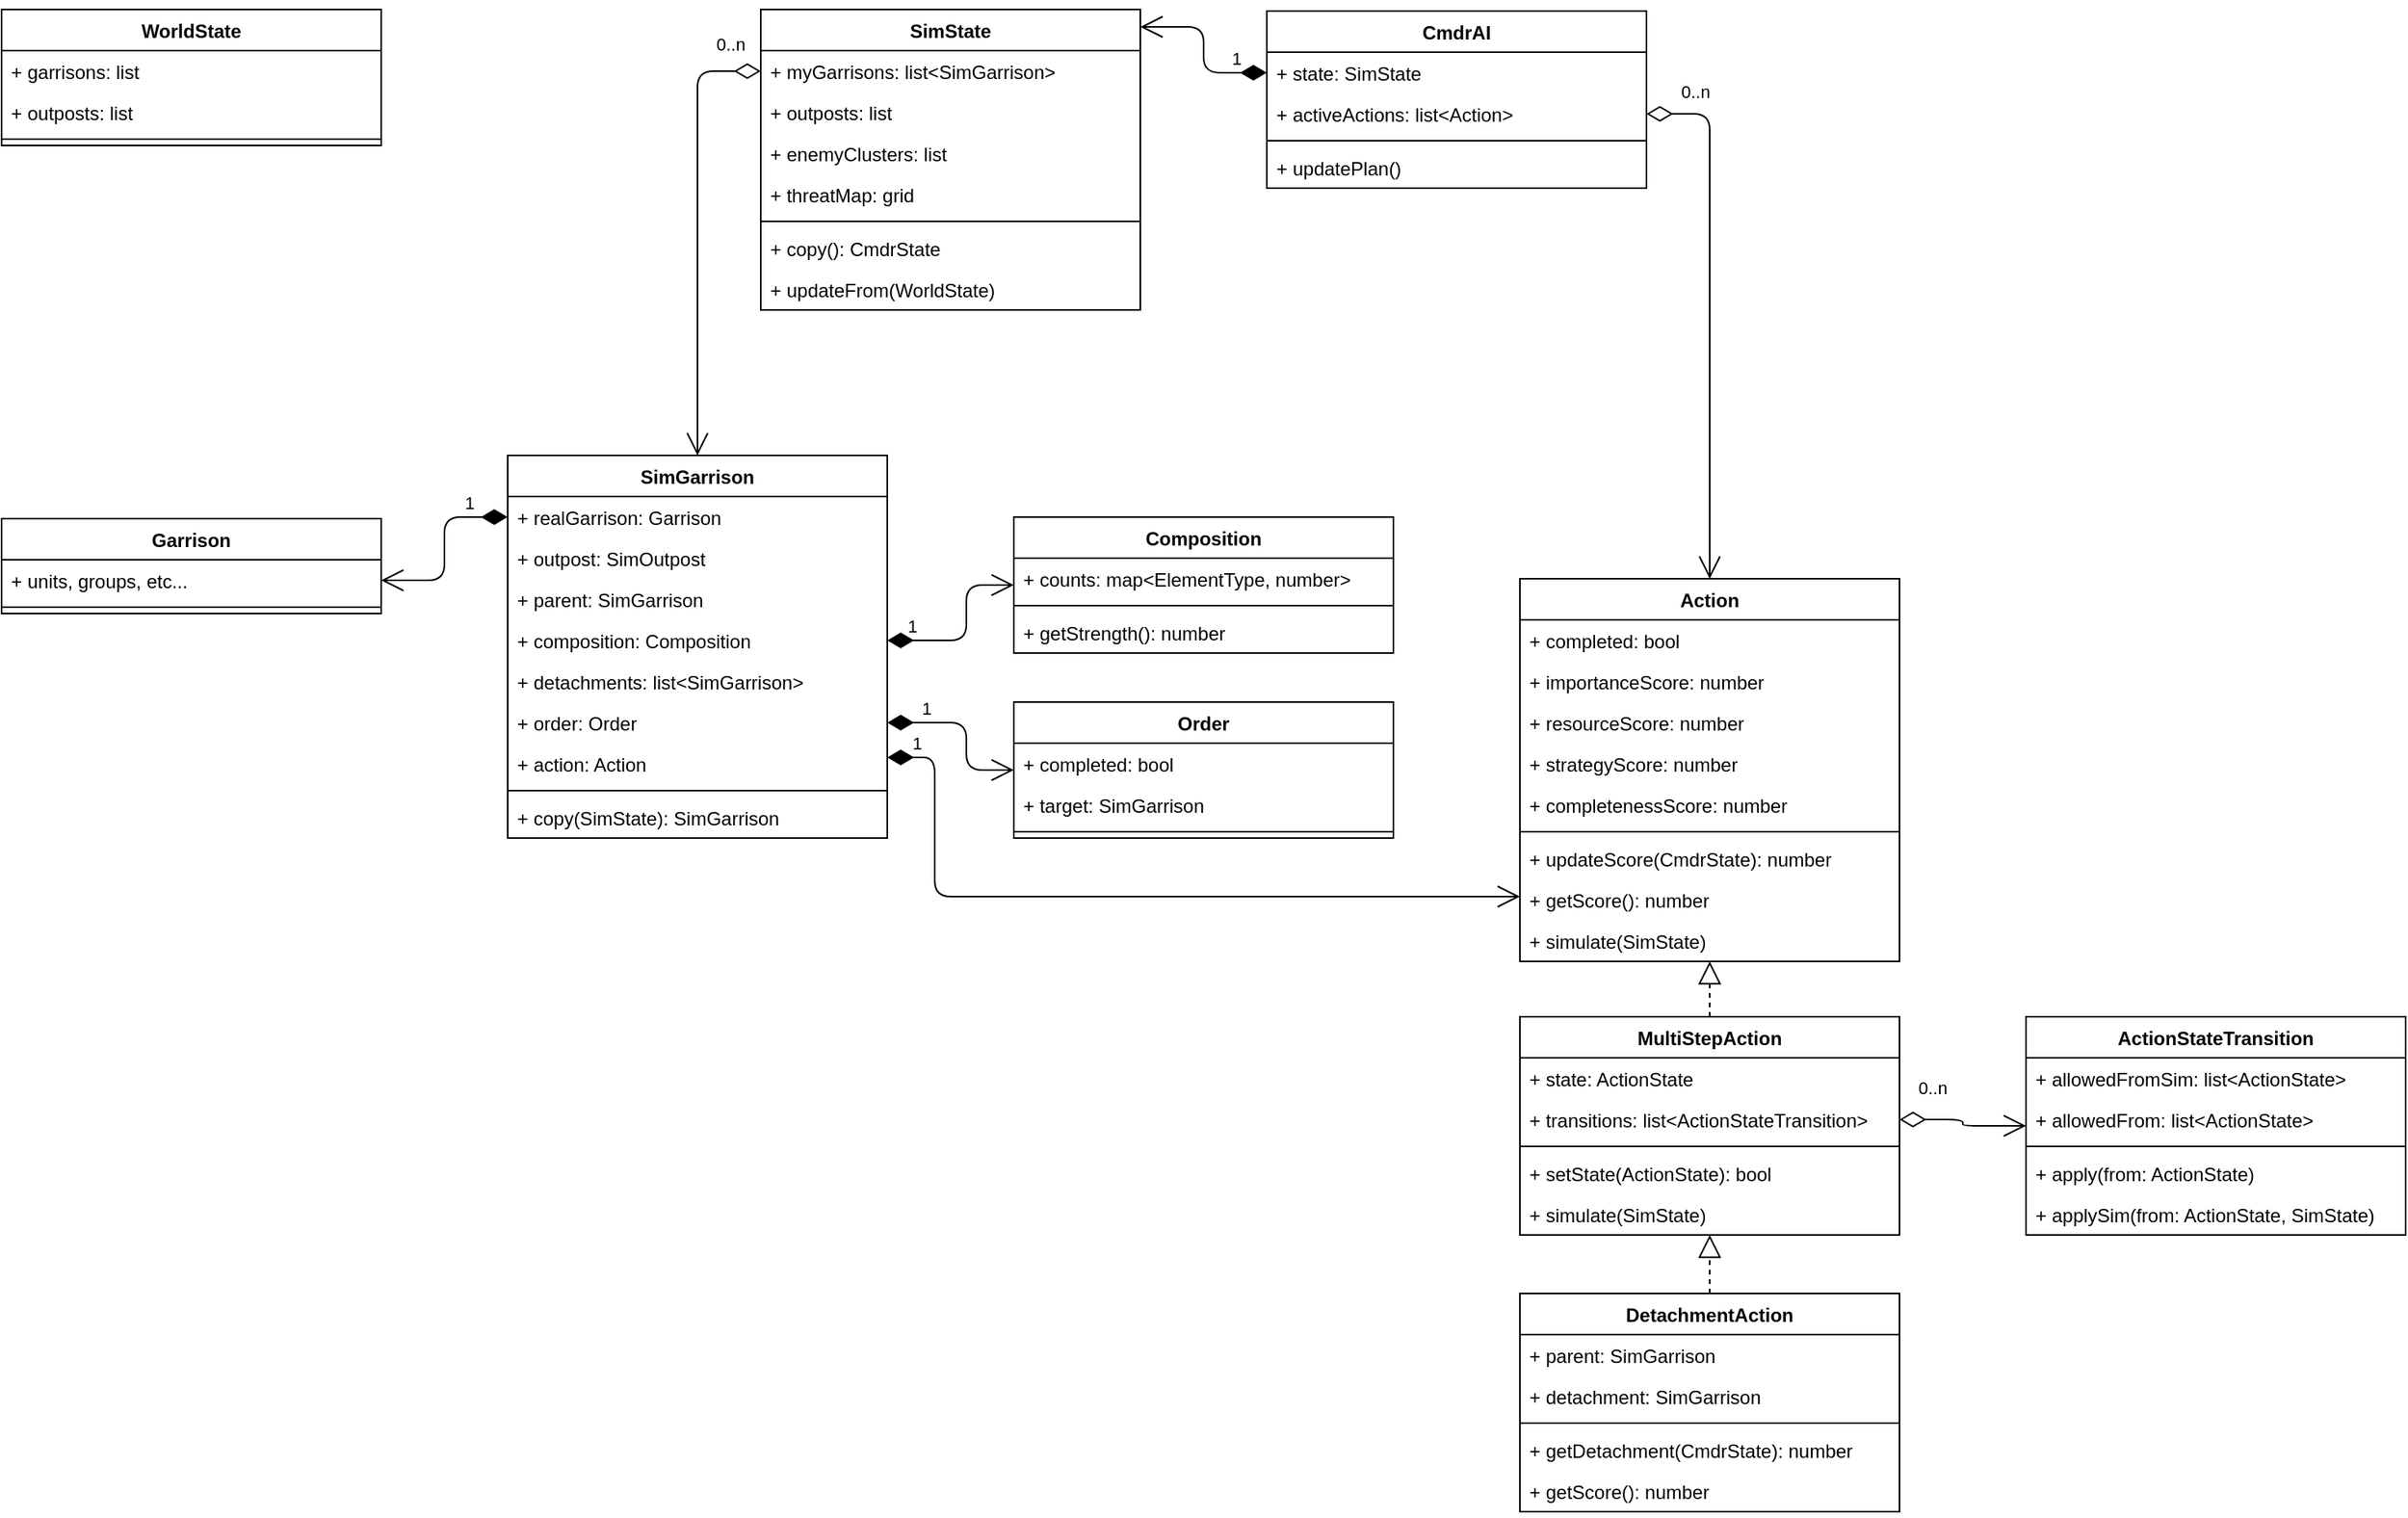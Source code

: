 <mxfile version="10.5.5" type="github"><diagram id="MSaDCiOvFyN1GxoO7djC" name="Page-1"><mxGraphModel dx="1702" dy="685" grid="1" gridSize="10" guides="1" tooltips="1" connect="1" arrows="1" fold="1" page="1" pageScale="1" pageWidth="3300" pageHeight="4681" math="0" shadow="0"><root><mxCell id="0"/><mxCell id="1" parent="0"/><mxCell id="o298cGxSCdcgA-amhDFS-3" value="WorldState" style="swimlane;fontStyle=1;align=center;verticalAlign=top;childLayout=stackLayout;horizontal=1;startSize=26;horizontalStack=0;resizeParent=1;resizeParentMax=0;resizeLast=0;collapsible=1;marginBottom=0;" parent="1" vertex="1"><mxGeometry x="40" y="79" width="240" height="86" as="geometry"/></mxCell><mxCell id="o298cGxSCdcgA-amhDFS-4" value="+ garrisons: list&#10;" style="text;strokeColor=none;fillColor=none;align=left;verticalAlign=top;spacingLeft=4;spacingRight=4;overflow=hidden;rotatable=0;points=[[0,0.5],[1,0.5]];portConstraint=eastwest;" parent="o298cGxSCdcgA-amhDFS-3" vertex="1"><mxGeometry y="26" width="240" height="26" as="geometry"/></mxCell><mxCell id="o298cGxSCdcgA-amhDFS-7" value="+ outposts: list" style="text;strokeColor=none;fillColor=none;align=left;verticalAlign=top;spacingLeft=4;spacingRight=4;overflow=hidden;rotatable=0;points=[[0,0.5],[1,0.5]];portConstraint=eastwest;" parent="o298cGxSCdcgA-amhDFS-3" vertex="1"><mxGeometry y="52" width="240" height="26" as="geometry"/></mxCell><mxCell id="o298cGxSCdcgA-amhDFS-5" value="" style="line;strokeWidth=1;fillColor=none;align=left;verticalAlign=middle;spacingTop=-1;spacingLeft=3;spacingRight=3;rotatable=0;labelPosition=right;points=[];portConstraint=eastwest;" parent="o298cGxSCdcgA-amhDFS-3" vertex="1"><mxGeometry y="78" width="240" height="8" as="geometry"/></mxCell><mxCell id="o298cGxSCdcgA-amhDFS-8" value="SimState" style="swimlane;fontStyle=1;align=center;verticalAlign=top;childLayout=stackLayout;horizontal=1;startSize=26;horizontalStack=0;resizeParent=1;resizeParentMax=0;resizeLast=0;collapsible=1;marginBottom=0;" parent="1" vertex="1"><mxGeometry x="520" y="79" width="240" height="190" as="geometry"/></mxCell><mxCell id="o298cGxSCdcgA-amhDFS-9" value="+ myGarrisons: list&lt;SimGarrison&gt;&#10;" style="text;strokeColor=none;fillColor=none;align=left;verticalAlign=top;spacingLeft=4;spacingRight=4;overflow=hidden;rotatable=0;points=[[0,0.5],[1,0.5]];portConstraint=eastwest;" parent="o298cGxSCdcgA-amhDFS-8" vertex="1"><mxGeometry y="26" width="240" height="26" as="geometry"/></mxCell><mxCell id="o298cGxSCdcgA-amhDFS-10" value="+ outposts: list" style="text;strokeColor=none;fillColor=none;align=left;verticalAlign=top;spacingLeft=4;spacingRight=4;overflow=hidden;rotatable=0;points=[[0,0.5],[1,0.5]];portConstraint=eastwest;" parent="o298cGxSCdcgA-amhDFS-8" vertex="1"><mxGeometry y="52" width="240" height="26" as="geometry"/></mxCell><mxCell id="o298cGxSCdcgA-amhDFS-13" value="+ enemyClusters: list" style="text;strokeColor=none;fillColor=none;align=left;verticalAlign=top;spacingLeft=4;spacingRight=4;overflow=hidden;rotatable=0;points=[[0,0.5],[1,0.5]];portConstraint=eastwest;" parent="o298cGxSCdcgA-amhDFS-8" vertex="1"><mxGeometry y="78" width="240" height="26" as="geometry"/></mxCell><mxCell id="o298cGxSCdcgA-amhDFS-14" value="+ threatMap: grid" style="text;strokeColor=none;fillColor=none;align=left;verticalAlign=top;spacingLeft=4;spacingRight=4;overflow=hidden;rotatable=0;points=[[0,0.5],[1,0.5]];portConstraint=eastwest;" parent="o298cGxSCdcgA-amhDFS-8" vertex="1"><mxGeometry y="104" width="240" height="26" as="geometry"/></mxCell><mxCell id="o298cGxSCdcgA-amhDFS-11" value="" style="line;strokeWidth=1;fillColor=none;align=left;verticalAlign=middle;spacingTop=-1;spacingLeft=3;spacingRight=3;rotatable=0;labelPosition=right;points=[];portConstraint=eastwest;" parent="o298cGxSCdcgA-amhDFS-8" vertex="1"><mxGeometry y="130" width="240" height="8" as="geometry"/></mxCell><mxCell id="o298cGxSCdcgA-amhDFS-12" value="+ copy(): CmdrState" style="text;strokeColor=none;fillColor=none;align=left;verticalAlign=top;spacingLeft=4;spacingRight=4;overflow=hidden;rotatable=0;points=[[0,0.5],[1,0.5]];portConstraint=eastwest;" parent="o298cGxSCdcgA-amhDFS-8" vertex="1"><mxGeometry y="138" width="240" height="26" as="geometry"/></mxCell><mxCell id="o298cGxSCdcgA-amhDFS-27" value="+ updateFrom(WorldState)" style="text;strokeColor=none;fillColor=none;align=left;verticalAlign=top;spacingLeft=4;spacingRight=4;overflow=hidden;rotatable=0;points=[[0,0.5],[1,0.5]];portConstraint=eastwest;" parent="o298cGxSCdcgA-amhDFS-8" vertex="1"><mxGeometry y="164" width="240" height="26" as="geometry"/></mxCell><mxCell id="o298cGxSCdcgA-amhDFS-18" value="CmdrAI" style="swimlane;fontStyle=1;align=center;verticalAlign=top;childLayout=stackLayout;horizontal=1;startSize=26;horizontalStack=0;resizeParent=1;resizeParentMax=0;resizeLast=0;collapsible=1;marginBottom=0;" parent="1" vertex="1"><mxGeometry x="840" y="80" width="240" height="112" as="geometry"/></mxCell><mxCell id="o298cGxSCdcgA-amhDFS-22" value="+ state: SimState" style="text;strokeColor=none;fillColor=none;align=left;verticalAlign=top;spacingLeft=4;spacingRight=4;overflow=hidden;rotatable=0;points=[[0,0.5],[1,0.5]];portConstraint=eastwest;" parent="o298cGxSCdcgA-amhDFS-18" vertex="1"><mxGeometry y="26" width="240" height="26" as="geometry"/></mxCell><mxCell id="o298cGxSCdcgA-amhDFS-23" value="+ activeActions: list&lt;Action&gt;" style="text;strokeColor=none;fillColor=none;align=left;verticalAlign=top;spacingLeft=4;spacingRight=4;overflow=hidden;rotatable=0;points=[[0,0.5],[1,0.5]];portConstraint=eastwest;" parent="o298cGxSCdcgA-amhDFS-18" vertex="1"><mxGeometry y="52" width="240" height="26" as="geometry"/></mxCell><mxCell id="o298cGxSCdcgA-amhDFS-24" value="" style="line;strokeWidth=1;fillColor=none;align=left;verticalAlign=middle;spacingTop=-1;spacingLeft=3;spacingRight=3;rotatable=0;labelPosition=right;points=[];portConstraint=eastwest;" parent="o298cGxSCdcgA-amhDFS-18" vertex="1"><mxGeometry y="78" width="240" height="8" as="geometry"/></mxCell><mxCell id="o298cGxSCdcgA-amhDFS-25" value="+ updatePlan()" style="text;strokeColor=none;fillColor=none;align=left;verticalAlign=top;spacingLeft=4;spacingRight=4;overflow=hidden;rotatable=0;points=[[0,0.5],[1,0.5]];portConstraint=eastwest;" parent="o298cGxSCdcgA-amhDFS-18" vertex="1"><mxGeometry y="86" width="240" height="26" as="geometry"/></mxCell><mxCell id="o298cGxSCdcgA-amhDFS-26" value="1" style="endArrow=open;html=1;endSize=12;startArrow=diamondThin;startSize=14;startFill=1;edgeStyle=orthogonalEdgeStyle;align=left;verticalAlign=bottom;" parent="1" source="o298cGxSCdcgA-amhDFS-22" target="o298cGxSCdcgA-amhDFS-8" edge="1"><mxGeometry x="-0.556" relative="1" as="geometry"><mxPoint x="510" y="326" as="sourcePoint"/><mxPoint x="640" y="276" as="targetPoint"/><mxPoint as="offset"/><Array as="points"><mxPoint x="800" y="119"/><mxPoint x="800" y="90"/></Array></mxGeometry></mxCell><mxCell id="o298cGxSCdcgA-amhDFS-28" value="Action" style="swimlane;fontStyle=1;align=center;verticalAlign=top;childLayout=stackLayout;horizontal=1;startSize=26;horizontalStack=0;resizeParent=1;resizeParentMax=0;resizeLast=0;collapsible=1;marginBottom=0;" parent="1" vertex="1"><mxGeometry x="1000" y="439" width="240" height="242" as="geometry"/></mxCell><mxCell id="o298cGxSCdcgA-amhDFS-29" value="+ completed: bool" style="text;strokeColor=none;fillColor=none;align=left;verticalAlign=top;spacingLeft=4;spacingRight=4;overflow=hidden;rotatable=0;points=[[0,0.5],[1,0.5]];portConstraint=eastwest;" parent="o298cGxSCdcgA-amhDFS-28" vertex="1"><mxGeometry y="26" width="240" height="26" as="geometry"/></mxCell><mxCell id="o298cGxSCdcgA-amhDFS-35" value="+ importanceScore: number" style="text;strokeColor=none;fillColor=none;align=left;verticalAlign=top;spacingLeft=4;spacingRight=4;overflow=hidden;rotatable=0;points=[[0,0.5],[1,0.5]];portConstraint=eastwest;" parent="o298cGxSCdcgA-amhDFS-28" vertex="1"><mxGeometry y="52" width="240" height="26" as="geometry"/></mxCell><mxCell id="o298cGxSCdcgA-amhDFS-36" value="+ resourceScore: number" style="text;strokeColor=none;fillColor=none;align=left;verticalAlign=top;spacingLeft=4;spacingRight=4;overflow=hidden;rotatable=0;points=[[0,0.5],[1,0.5]];portConstraint=eastwest;" parent="o298cGxSCdcgA-amhDFS-28" vertex="1"><mxGeometry y="78" width="240" height="26" as="geometry"/></mxCell><mxCell id="o298cGxSCdcgA-amhDFS-38" value="+ strategyScore: number" style="text;strokeColor=none;fillColor=none;align=left;verticalAlign=top;spacingLeft=4;spacingRight=4;overflow=hidden;rotatable=0;points=[[0,0.5],[1,0.5]];portConstraint=eastwest;" parent="o298cGxSCdcgA-amhDFS-28" vertex="1"><mxGeometry y="104" width="240" height="26" as="geometry"/></mxCell><mxCell id="o298cGxSCdcgA-amhDFS-37" value="+ completenessScore: number" style="text;strokeColor=none;fillColor=none;align=left;verticalAlign=top;spacingLeft=4;spacingRight=4;overflow=hidden;rotatable=0;points=[[0,0.5],[1,0.5]];portConstraint=eastwest;" parent="o298cGxSCdcgA-amhDFS-28" vertex="1"><mxGeometry y="130" width="240" height="26" as="geometry"/></mxCell><mxCell id="o298cGxSCdcgA-amhDFS-31" value="" style="line;strokeWidth=1;fillColor=none;align=left;verticalAlign=middle;spacingTop=-1;spacingLeft=3;spacingRight=3;rotatable=0;labelPosition=right;points=[];portConstraint=eastwest;" parent="o298cGxSCdcgA-amhDFS-28" vertex="1"><mxGeometry y="156" width="240" height="8" as="geometry"/></mxCell><mxCell id="o298cGxSCdcgA-amhDFS-33" value="+ updateScore(CmdrState): number&#10;" style="text;strokeColor=none;fillColor=none;align=left;verticalAlign=top;spacingLeft=4;spacingRight=4;overflow=hidden;rotatable=0;points=[[0,0.5],[1,0.5]];portConstraint=eastwest;" parent="o298cGxSCdcgA-amhDFS-28" vertex="1"><mxGeometry y="164" width="240" height="26" as="geometry"/></mxCell><mxCell id="o298cGxSCdcgA-amhDFS-34" value="+ getScore(): number" style="text;strokeColor=none;fillColor=none;align=left;verticalAlign=top;spacingLeft=4;spacingRight=4;overflow=hidden;rotatable=0;points=[[0,0.5],[1,0.5]];portConstraint=eastwest;" parent="o298cGxSCdcgA-amhDFS-28" vertex="1"><mxGeometry y="190" width="240" height="26" as="geometry"/></mxCell><mxCell id="o298cGxSCdcgA-amhDFS-109" value="+ simulate(SimState)" style="text;strokeColor=none;fillColor=none;align=left;verticalAlign=top;spacingLeft=4;spacingRight=4;overflow=hidden;rotatable=0;points=[[0,0.5],[1,0.5]];portConstraint=eastwest;" parent="o298cGxSCdcgA-amhDFS-28" vertex="1"><mxGeometry y="216" width="240" height="26" as="geometry"/></mxCell><mxCell id="o298cGxSCdcgA-amhDFS-39" value="0..n" style="endArrow=open;html=1;endSize=12;startArrow=diamondThin;startSize=14;startFill=0;edgeStyle=orthogonalEdgeStyle;align=left;verticalAlign=bottom;" parent="1" source="o298cGxSCdcgA-amhDFS-23" target="o298cGxSCdcgA-amhDFS-28" edge="1"><mxGeometry x="-0.88" y="5" relative="1" as="geometry"><mxPoint x="430" y="560" as="sourcePoint"/><mxPoint x="590" y="560" as="targetPoint"/><mxPoint as="offset"/><Array as="points"><mxPoint x="1120" y="145"/></Array></mxGeometry></mxCell><mxCell id="o298cGxSCdcgA-amhDFS-50" value="Garrison" style="swimlane;fontStyle=1;align=center;verticalAlign=top;childLayout=stackLayout;horizontal=1;startSize=26;horizontalStack=0;resizeParent=1;resizeParentMax=0;resizeLast=0;collapsible=1;marginBottom=0;" parent="1" vertex="1"><mxGeometry x="40" y="401" width="240" height="60" as="geometry"/></mxCell><mxCell id="o298cGxSCdcgA-amhDFS-51" value="+ units, groups, etc..." style="text;strokeColor=none;fillColor=none;align=left;verticalAlign=top;spacingLeft=4;spacingRight=4;overflow=hidden;rotatable=0;points=[[0,0.5],[1,0.5]];portConstraint=eastwest;" parent="o298cGxSCdcgA-amhDFS-50" vertex="1"><mxGeometry y="26" width="240" height="26" as="geometry"/></mxCell><mxCell id="o298cGxSCdcgA-amhDFS-56" value="" style="line;strokeWidth=1;fillColor=none;align=left;verticalAlign=middle;spacingTop=-1;spacingLeft=3;spacingRight=3;rotatable=0;labelPosition=right;points=[];portConstraint=eastwest;" parent="o298cGxSCdcgA-amhDFS-50" vertex="1"><mxGeometry y="52" width="240" height="8" as="geometry"/></mxCell><mxCell id="o298cGxSCdcgA-amhDFS-59" value="SimGarrison" style="swimlane;fontStyle=1;align=center;verticalAlign=top;childLayout=stackLayout;horizontal=1;startSize=26;horizontalStack=0;resizeParent=1;resizeParentMax=0;resizeLast=0;collapsible=1;marginBottom=0;" parent="1" vertex="1"><mxGeometry x="360" y="361" width="240" height="242" as="geometry"/></mxCell><mxCell id="o298cGxSCdcgA-amhDFS-65" value="+ realGarrison: Garrison" style="text;strokeColor=none;fillColor=none;align=left;verticalAlign=top;spacingLeft=4;spacingRight=4;overflow=hidden;rotatable=0;points=[[0,0.5],[1,0.5]];portConstraint=eastwest;" parent="o298cGxSCdcgA-amhDFS-59" vertex="1"><mxGeometry y="26" width="240" height="26" as="geometry"/></mxCell><mxCell id="o298cGxSCdcgA-amhDFS-60" value="+ outpost: SimOutpost" style="text;strokeColor=none;fillColor=none;align=left;verticalAlign=top;spacingLeft=4;spacingRight=4;overflow=hidden;rotatable=0;points=[[0,0.5],[1,0.5]];portConstraint=eastwest;" parent="o298cGxSCdcgA-amhDFS-59" vertex="1"><mxGeometry y="52" width="240" height="26" as="geometry"/></mxCell><mxCell id="o298cGxSCdcgA-amhDFS-81" value="+ parent: SimGarrison" style="text;strokeColor=none;fillColor=none;align=left;verticalAlign=top;spacingLeft=4;spacingRight=4;overflow=hidden;rotatable=0;points=[[0,0.5],[1,0.5]];portConstraint=eastwest;" parent="o298cGxSCdcgA-amhDFS-59" vertex="1"><mxGeometry y="78" width="240" height="26" as="geometry"/></mxCell><mxCell id="ZBs2OwBnz0pk0xc4XxgX-16" value="+ composition: Composition" style="text;strokeColor=none;fillColor=none;align=left;verticalAlign=top;spacingLeft=4;spacingRight=4;overflow=hidden;rotatable=0;points=[[0,0.5],[1,0.5]];portConstraint=eastwest;" vertex="1" parent="o298cGxSCdcgA-amhDFS-59"><mxGeometry y="104" width="240" height="26" as="geometry"/></mxCell><mxCell id="o298cGxSCdcgA-amhDFS-61" value="+ detachments: list&lt;SimGarrison&gt;" style="text;strokeColor=none;fillColor=none;align=left;verticalAlign=top;spacingLeft=4;spacingRight=4;overflow=hidden;rotatable=0;points=[[0,0.5],[1,0.5]];portConstraint=eastwest;" parent="o298cGxSCdcgA-amhDFS-59" vertex="1"><mxGeometry y="130" width="240" height="26" as="geometry"/></mxCell><mxCell id="o298cGxSCdcgA-amhDFS-76" value="+ order: Order" style="text;strokeColor=none;fillColor=none;align=left;verticalAlign=top;spacingLeft=4;spacingRight=4;overflow=hidden;rotatable=0;points=[[0,0.5],[1,0.5]];portConstraint=eastwest;" parent="o298cGxSCdcgA-amhDFS-59" vertex="1"><mxGeometry y="156" width="240" height="26" as="geometry"/></mxCell><mxCell id="o298cGxSCdcgA-amhDFS-62" value="+ action: Action" style="text;strokeColor=none;fillColor=none;align=left;verticalAlign=top;spacingLeft=4;spacingRight=4;overflow=hidden;rotatable=0;points=[[0,0.5],[1,0.5]];portConstraint=eastwest;" parent="o298cGxSCdcgA-amhDFS-59" vertex="1"><mxGeometry y="182" width="240" height="26" as="geometry"/></mxCell><mxCell id="o298cGxSCdcgA-amhDFS-63" value="" style="line;strokeWidth=1;fillColor=none;align=left;verticalAlign=middle;spacingTop=-1;spacingLeft=3;spacingRight=3;rotatable=0;labelPosition=right;points=[];portConstraint=eastwest;" parent="o298cGxSCdcgA-amhDFS-59" vertex="1"><mxGeometry y="208" width="240" height="8" as="geometry"/></mxCell><mxCell id="o298cGxSCdcgA-amhDFS-64" value="+ copy(SimState): SimGarrison&#10;" style="text;strokeColor=none;fillColor=none;align=left;verticalAlign=top;spacingLeft=4;spacingRight=4;overflow=hidden;rotatable=0;points=[[0,0.5],[1,0.5]];portConstraint=eastwest;" parent="o298cGxSCdcgA-amhDFS-59" vertex="1"><mxGeometry y="216" width="240" height="26" as="geometry"/></mxCell><mxCell id="o298cGxSCdcgA-amhDFS-66" value="1" style="endArrow=open;html=1;endSize=12;startArrow=diamondThin;startSize=14;startFill=1;edgeStyle=orthogonalEdgeStyle;align=left;verticalAlign=bottom;" parent="1" source="o298cGxSCdcgA-amhDFS-65" target="o298cGxSCdcgA-amhDFS-51" edge="1"><mxGeometry x="-0.516" relative="1" as="geometry"><mxPoint x="130" y="540" as="sourcePoint"/><mxPoint x="290" y="540" as="targetPoint"/><mxPoint as="offset"/></mxGeometry></mxCell><mxCell id="o298cGxSCdcgA-amhDFS-82" value="1" style="endArrow=open;html=1;endSize=12;startArrow=diamondThin;startSize=14;startFill=1;edgeStyle=orthogonalEdgeStyle;align=left;verticalAlign=bottom;" parent="1" source="o298cGxSCdcgA-amhDFS-76" target="o298cGxSCdcgA-amhDFS-41" edge="1"><mxGeometry x="-0.636" relative="1" as="geometry"><mxPoint x="610" y="510" as="sourcePoint"/><mxPoint x="1130" y="305" as="targetPoint"/><mxPoint as="offset"/><Array as="points"><mxPoint x="650" y="530"/><mxPoint x="650" y="560"/></Array></mxGeometry></mxCell><mxCell id="o298cGxSCdcgA-amhDFS-83" value="0..n" style="endArrow=open;html=1;endSize=12;startArrow=diamondThin;startSize=14;startFill=0;edgeStyle=orthogonalEdgeStyle;align=left;verticalAlign=bottom;" parent="1" source="o298cGxSCdcgA-amhDFS-9" target="o298cGxSCdcgA-amhDFS-59" edge="1"><mxGeometry x="-0.788" y="-8" relative="1" as="geometry"><mxPoint x="930" y="155" as="sourcePoint"/><mxPoint x="1010" y="197" as="targetPoint"/><mxPoint as="offset"/><Array as="points"><mxPoint x="480" y="118"/></Array></mxGeometry></mxCell><mxCell id="o298cGxSCdcgA-amhDFS-85" value="DetachmentAction" style="swimlane;fontStyle=1;align=center;verticalAlign=top;childLayout=stackLayout;horizontal=1;startSize=26;horizontalStack=0;resizeParent=1;resizeParentMax=0;resizeLast=0;collapsible=1;marginBottom=0;" parent="1" vertex="1"><mxGeometry x="1000" y="891" width="240" height="138" as="geometry"/></mxCell><mxCell id="o298cGxSCdcgA-amhDFS-90" value="+ parent: SimGarrison" style="text;strokeColor=none;fillColor=none;align=left;verticalAlign=top;spacingLeft=4;spacingRight=4;overflow=hidden;rotatable=0;points=[[0,0.5],[1,0.5]];portConstraint=eastwest;" parent="o298cGxSCdcgA-amhDFS-85" vertex="1"><mxGeometry y="26" width="240" height="26" as="geometry"/></mxCell><mxCell id="ZBs2OwBnz0pk0xc4XxgX-15" value="+ detachment: SimGarrison" style="text;strokeColor=none;fillColor=none;align=left;verticalAlign=top;spacingLeft=4;spacingRight=4;overflow=hidden;rotatable=0;points=[[0,0.5],[1,0.5]];portConstraint=eastwest;" vertex="1" parent="o298cGxSCdcgA-amhDFS-85"><mxGeometry y="52" width="240" height="26" as="geometry"/></mxCell><mxCell id="o298cGxSCdcgA-amhDFS-91" value="" style="line;strokeWidth=1;fillColor=none;align=left;verticalAlign=middle;spacingTop=-1;spacingLeft=3;spacingRight=3;rotatable=0;labelPosition=right;points=[];portConstraint=eastwest;" parent="o298cGxSCdcgA-amhDFS-85" vertex="1"><mxGeometry y="78" width="240" height="8" as="geometry"/></mxCell><mxCell id="o298cGxSCdcgA-amhDFS-92" value="+ getDetachment(CmdrState): number&#10;" style="text;strokeColor=none;fillColor=none;align=left;verticalAlign=top;spacingLeft=4;spacingRight=4;overflow=hidden;rotatable=0;points=[[0,0.5],[1,0.5]];portConstraint=eastwest;" parent="o298cGxSCdcgA-amhDFS-85" vertex="1"><mxGeometry y="86" width="240" height="26" as="geometry"/></mxCell><mxCell id="o298cGxSCdcgA-amhDFS-93" value="+ getScore(): number" style="text;strokeColor=none;fillColor=none;align=left;verticalAlign=top;spacingLeft=4;spacingRight=4;overflow=hidden;rotatable=0;points=[[0,0.5],[1,0.5]];portConstraint=eastwest;" parent="o298cGxSCdcgA-amhDFS-85" vertex="1"><mxGeometry y="112" width="240" height="26" as="geometry"/></mxCell><mxCell id="o298cGxSCdcgA-amhDFS-95" value="" style="endArrow=block;dashed=1;endFill=0;endSize=12;html=1;" parent="1" source="o298cGxSCdcgA-amhDFS-96" target="o298cGxSCdcgA-amhDFS-28" edge="1"><mxGeometry width="160" relative="1" as="geometry"><mxPoint x="820" y="936" as="sourcePoint"/><mxPoint x="980" y="936" as="targetPoint"/></mxGeometry></mxCell><mxCell id="o298cGxSCdcgA-amhDFS-96" value="MultiStepAction" style="swimlane;fontStyle=1;align=center;verticalAlign=top;childLayout=stackLayout;horizontal=1;startSize=26;horizontalStack=0;resizeParent=1;resizeParentMax=0;resizeLast=0;collapsible=1;marginBottom=0;" parent="1" vertex="1"><mxGeometry x="1000" y="716" width="240" height="138" as="geometry"/></mxCell><mxCell id="o298cGxSCdcgA-amhDFS-97" value="+ state: ActionState" style="text;strokeColor=none;fillColor=none;align=left;verticalAlign=top;spacingLeft=4;spacingRight=4;overflow=hidden;rotatable=0;points=[[0,0.5],[1,0.5]];portConstraint=eastwest;" parent="o298cGxSCdcgA-amhDFS-96" vertex="1"><mxGeometry y="26" width="240" height="26" as="geometry"/></mxCell><mxCell id="o298cGxSCdcgA-amhDFS-108" value="+ transitions: list&lt;ActionStateTransition&gt;" style="text;strokeColor=none;fillColor=none;align=left;verticalAlign=top;spacingLeft=4;spacingRight=4;overflow=hidden;rotatable=0;points=[[0,0.5],[1,0.5]];portConstraint=eastwest;" parent="o298cGxSCdcgA-amhDFS-96" vertex="1"><mxGeometry y="52" width="240" height="26" as="geometry"/></mxCell><mxCell id="o298cGxSCdcgA-amhDFS-98" value="" style="line;strokeWidth=1;fillColor=none;align=left;verticalAlign=middle;spacingTop=-1;spacingLeft=3;spacingRight=3;rotatable=0;labelPosition=right;points=[];portConstraint=eastwest;" parent="o298cGxSCdcgA-amhDFS-96" vertex="1"><mxGeometry y="78" width="240" height="8" as="geometry"/></mxCell><mxCell id="o298cGxSCdcgA-amhDFS-99" value="+ setState(ActionState): bool&#10;" style="text;strokeColor=none;fillColor=none;align=left;verticalAlign=top;spacingLeft=4;spacingRight=4;overflow=hidden;rotatable=0;points=[[0,0.5],[1,0.5]];portConstraint=eastwest;" parent="o298cGxSCdcgA-amhDFS-96" vertex="1"><mxGeometry y="86" width="240" height="26" as="geometry"/></mxCell><mxCell id="o298cGxSCdcgA-amhDFS-110" value="+ simulate(SimState)" style="text;strokeColor=none;fillColor=none;align=left;verticalAlign=top;spacingLeft=4;spacingRight=4;overflow=hidden;rotatable=0;points=[[0,0.5],[1,0.5]];portConstraint=eastwest;" parent="o298cGxSCdcgA-amhDFS-96" vertex="1"><mxGeometry y="112" width="240" height="26" as="geometry"/></mxCell><mxCell id="o298cGxSCdcgA-amhDFS-101" value="" style="endArrow=block;dashed=1;endFill=0;endSize=12;html=1;" parent="1" source="o298cGxSCdcgA-amhDFS-85" target="o298cGxSCdcgA-amhDFS-96" edge="1"><mxGeometry width="160" relative="1" as="geometry"><mxPoint x="1130" y="687" as="sourcePoint"/><mxPoint x="1130" y="653" as="targetPoint"/></mxGeometry></mxCell><mxCell id="o298cGxSCdcgA-amhDFS-102" value="ActionStateTransition" style="swimlane;fontStyle=1;align=center;verticalAlign=top;childLayout=stackLayout;horizontal=1;startSize=26;horizontalStack=0;resizeParent=1;resizeParentMax=0;resizeLast=0;collapsible=1;marginBottom=0;" parent="1" vertex="1"><mxGeometry x="1320" y="716" width="240" height="138" as="geometry"/></mxCell><mxCell id="ZBs2OwBnz0pk0xc4XxgX-7" value="+ allowedFromSim: list&lt;ActionState&gt;" style="text;strokeColor=none;fillColor=none;align=left;verticalAlign=top;spacingLeft=4;spacingRight=4;overflow=hidden;rotatable=0;points=[[0,0.5],[1,0.5]];portConstraint=eastwest;" vertex="1" parent="o298cGxSCdcgA-amhDFS-102"><mxGeometry y="26" width="240" height="26" as="geometry"/></mxCell><mxCell id="o298cGxSCdcgA-amhDFS-107" value="+ allowedFrom: list&lt;ActionState&gt;" style="text;strokeColor=none;fillColor=none;align=left;verticalAlign=top;spacingLeft=4;spacingRight=4;overflow=hidden;rotatable=0;points=[[0,0.5],[1,0.5]];portConstraint=eastwest;" parent="o298cGxSCdcgA-amhDFS-102" vertex="1"><mxGeometry y="52" width="240" height="26" as="geometry"/></mxCell><mxCell id="o298cGxSCdcgA-amhDFS-104" value="" style="line;strokeWidth=1;fillColor=none;align=left;verticalAlign=middle;spacingTop=-1;spacingLeft=3;spacingRight=3;rotatable=0;labelPosition=right;points=[];portConstraint=eastwest;" parent="o298cGxSCdcgA-amhDFS-102" vertex="1"><mxGeometry y="78" width="240" height="8" as="geometry"/></mxCell><mxCell id="o298cGxSCdcgA-amhDFS-105" value="+ apply(from: ActionState)&#10;" style="text;strokeColor=none;fillColor=none;align=left;verticalAlign=top;spacingLeft=4;spacingRight=4;overflow=hidden;rotatable=0;points=[[0,0.5],[1,0.5]];portConstraint=eastwest;" parent="o298cGxSCdcgA-amhDFS-102" vertex="1"><mxGeometry y="86" width="240" height="26" as="geometry"/></mxCell><mxCell id="o298cGxSCdcgA-amhDFS-106" value="+ applySim(from: ActionState, SimState)" style="text;strokeColor=none;fillColor=none;align=left;verticalAlign=top;spacingLeft=4;spacingRight=4;overflow=hidden;rotatable=0;points=[[0,0.5],[1,0.5]];portConstraint=eastwest;" parent="o298cGxSCdcgA-amhDFS-102" vertex="1"><mxGeometry y="112" width="240" height="26" as="geometry"/></mxCell><mxCell id="ZBs2OwBnz0pk0xc4XxgX-14" value="0..n" style="endArrow=open;html=1;endSize=12;startArrow=diamondThin;startSize=14;startFill=0;edgeStyle=orthogonalEdgeStyle;align=left;verticalAlign=bottom;" edge="1" parent="1" source="o298cGxSCdcgA-amhDFS-108" target="o298cGxSCdcgA-amhDFS-102"><mxGeometry x="-0.762" y="11" relative="1" as="geometry"><mxPoint x="930" y="272" as="sourcePoint"/><mxPoint x="1130" y="437" as="targetPoint"/><mxPoint as="offset"/></mxGeometry></mxCell><mxCell id="ZBs2OwBnz0pk0xc4XxgX-18" value="Composition" style="swimlane;fontStyle=1;align=center;verticalAlign=top;childLayout=stackLayout;horizontal=1;startSize=26;horizontalStack=0;resizeParent=1;resizeParentMax=0;resizeLast=0;collapsible=1;marginBottom=0;" vertex="1" parent="1"><mxGeometry x="680" y="400" width="240" height="86" as="geometry"/></mxCell><mxCell id="ZBs2OwBnz0pk0xc4XxgX-19" value="+ counts: map&lt;ElementType, number&gt;" style="text;strokeColor=none;fillColor=none;align=left;verticalAlign=top;spacingLeft=4;spacingRight=4;overflow=hidden;rotatable=0;points=[[0,0.5],[1,0.5]];portConstraint=eastwest;" vertex="1" parent="ZBs2OwBnz0pk0xc4XxgX-18"><mxGeometry y="26" width="240" height="26" as="geometry"/></mxCell><mxCell id="ZBs2OwBnz0pk0xc4XxgX-21" value="" style="line;strokeWidth=1;fillColor=none;align=left;verticalAlign=middle;spacingTop=-1;spacingLeft=3;spacingRight=3;rotatable=0;labelPosition=right;points=[];portConstraint=eastwest;" vertex="1" parent="ZBs2OwBnz0pk0xc4XxgX-18"><mxGeometry y="52" width="240" height="8" as="geometry"/></mxCell><mxCell id="ZBs2OwBnz0pk0xc4XxgX-20" value="+ getStrength(): number" style="text;strokeColor=none;fillColor=none;align=left;verticalAlign=top;spacingLeft=4;spacingRight=4;overflow=hidden;rotatable=0;points=[[0,0.5],[1,0.5]];portConstraint=eastwest;" vertex="1" parent="ZBs2OwBnz0pk0xc4XxgX-18"><mxGeometry y="60" width="240" height="26" as="geometry"/></mxCell><mxCell id="ZBs2OwBnz0pk0xc4XxgX-22" value="1" style="endArrow=open;html=1;endSize=12;startArrow=diamondThin;startSize=14;startFill=1;edgeStyle=orthogonalEdgeStyle;align=left;verticalAlign=bottom;" edge="1" parent="1" source="ZBs2OwBnz0pk0xc4XxgX-16" target="ZBs2OwBnz0pk0xc4XxgX-18"><mxGeometry x="-0.805" relative="1" as="geometry"><mxPoint x="610" y="562" as="sourcePoint"/><mxPoint x="690" y="604" as="targetPoint"/><mxPoint as="offset"/><Array as="points"><mxPoint x="650" y="478"/><mxPoint x="650" y="443"/></Array></mxGeometry></mxCell><mxCell id="ZBs2OwBnz0pk0xc4XxgX-23" value="1" style="endArrow=open;html=1;endSize=12;startArrow=diamondThin;startSize=14;startFill=1;edgeStyle=orthogonalEdgeStyle;align=left;verticalAlign=bottom;" edge="1" parent="1" source="o298cGxSCdcgA-amhDFS-62" target="o298cGxSCdcgA-amhDFS-28"><mxGeometry x="-0.945" relative="1" as="geometry"><mxPoint x="600" y="552" as="sourcePoint"/><mxPoint x="1000" y="522" as="targetPoint"/><mxPoint as="offset"/><Array as="points"><mxPoint x="630" y="552"/><mxPoint x="630" y="640"/></Array></mxGeometry></mxCell><mxCell id="o298cGxSCdcgA-amhDFS-41" value="Order" style="swimlane;fontStyle=1;align=center;verticalAlign=top;childLayout=stackLayout;horizontal=1;startSize=26;horizontalStack=0;resizeParent=1;resizeParentMax=0;resizeLast=0;collapsible=1;marginBottom=0;" parent="1" vertex="1"><mxGeometry x="680" y="517" width="240" height="86" as="geometry"/></mxCell><mxCell id="o298cGxSCdcgA-amhDFS-42" value="+ completed: bool" style="text;strokeColor=none;fillColor=none;align=left;verticalAlign=top;spacingLeft=4;spacingRight=4;overflow=hidden;rotatable=0;points=[[0,0.5],[1,0.5]];portConstraint=eastwest;" parent="o298cGxSCdcgA-amhDFS-41" vertex="1"><mxGeometry y="26" width="240" height="26" as="geometry"/></mxCell><mxCell id="o298cGxSCdcgA-amhDFS-43" value="+ target: SimGarrison" style="text;strokeColor=none;fillColor=none;align=left;verticalAlign=top;spacingLeft=4;spacingRight=4;overflow=hidden;rotatable=0;points=[[0,0.5],[1,0.5]];portConstraint=eastwest;" parent="o298cGxSCdcgA-amhDFS-41" vertex="1"><mxGeometry y="52" width="240" height="26" as="geometry"/></mxCell><mxCell id="o298cGxSCdcgA-amhDFS-47" value="" style="line;strokeWidth=1;fillColor=none;align=left;verticalAlign=middle;spacingTop=-1;spacingLeft=3;spacingRight=3;rotatable=0;labelPosition=right;points=[];portConstraint=eastwest;" parent="o298cGxSCdcgA-amhDFS-41" vertex="1"><mxGeometry y="78" width="240" height="8" as="geometry"/></mxCell></root></mxGraphModel></diagram></mxfile>